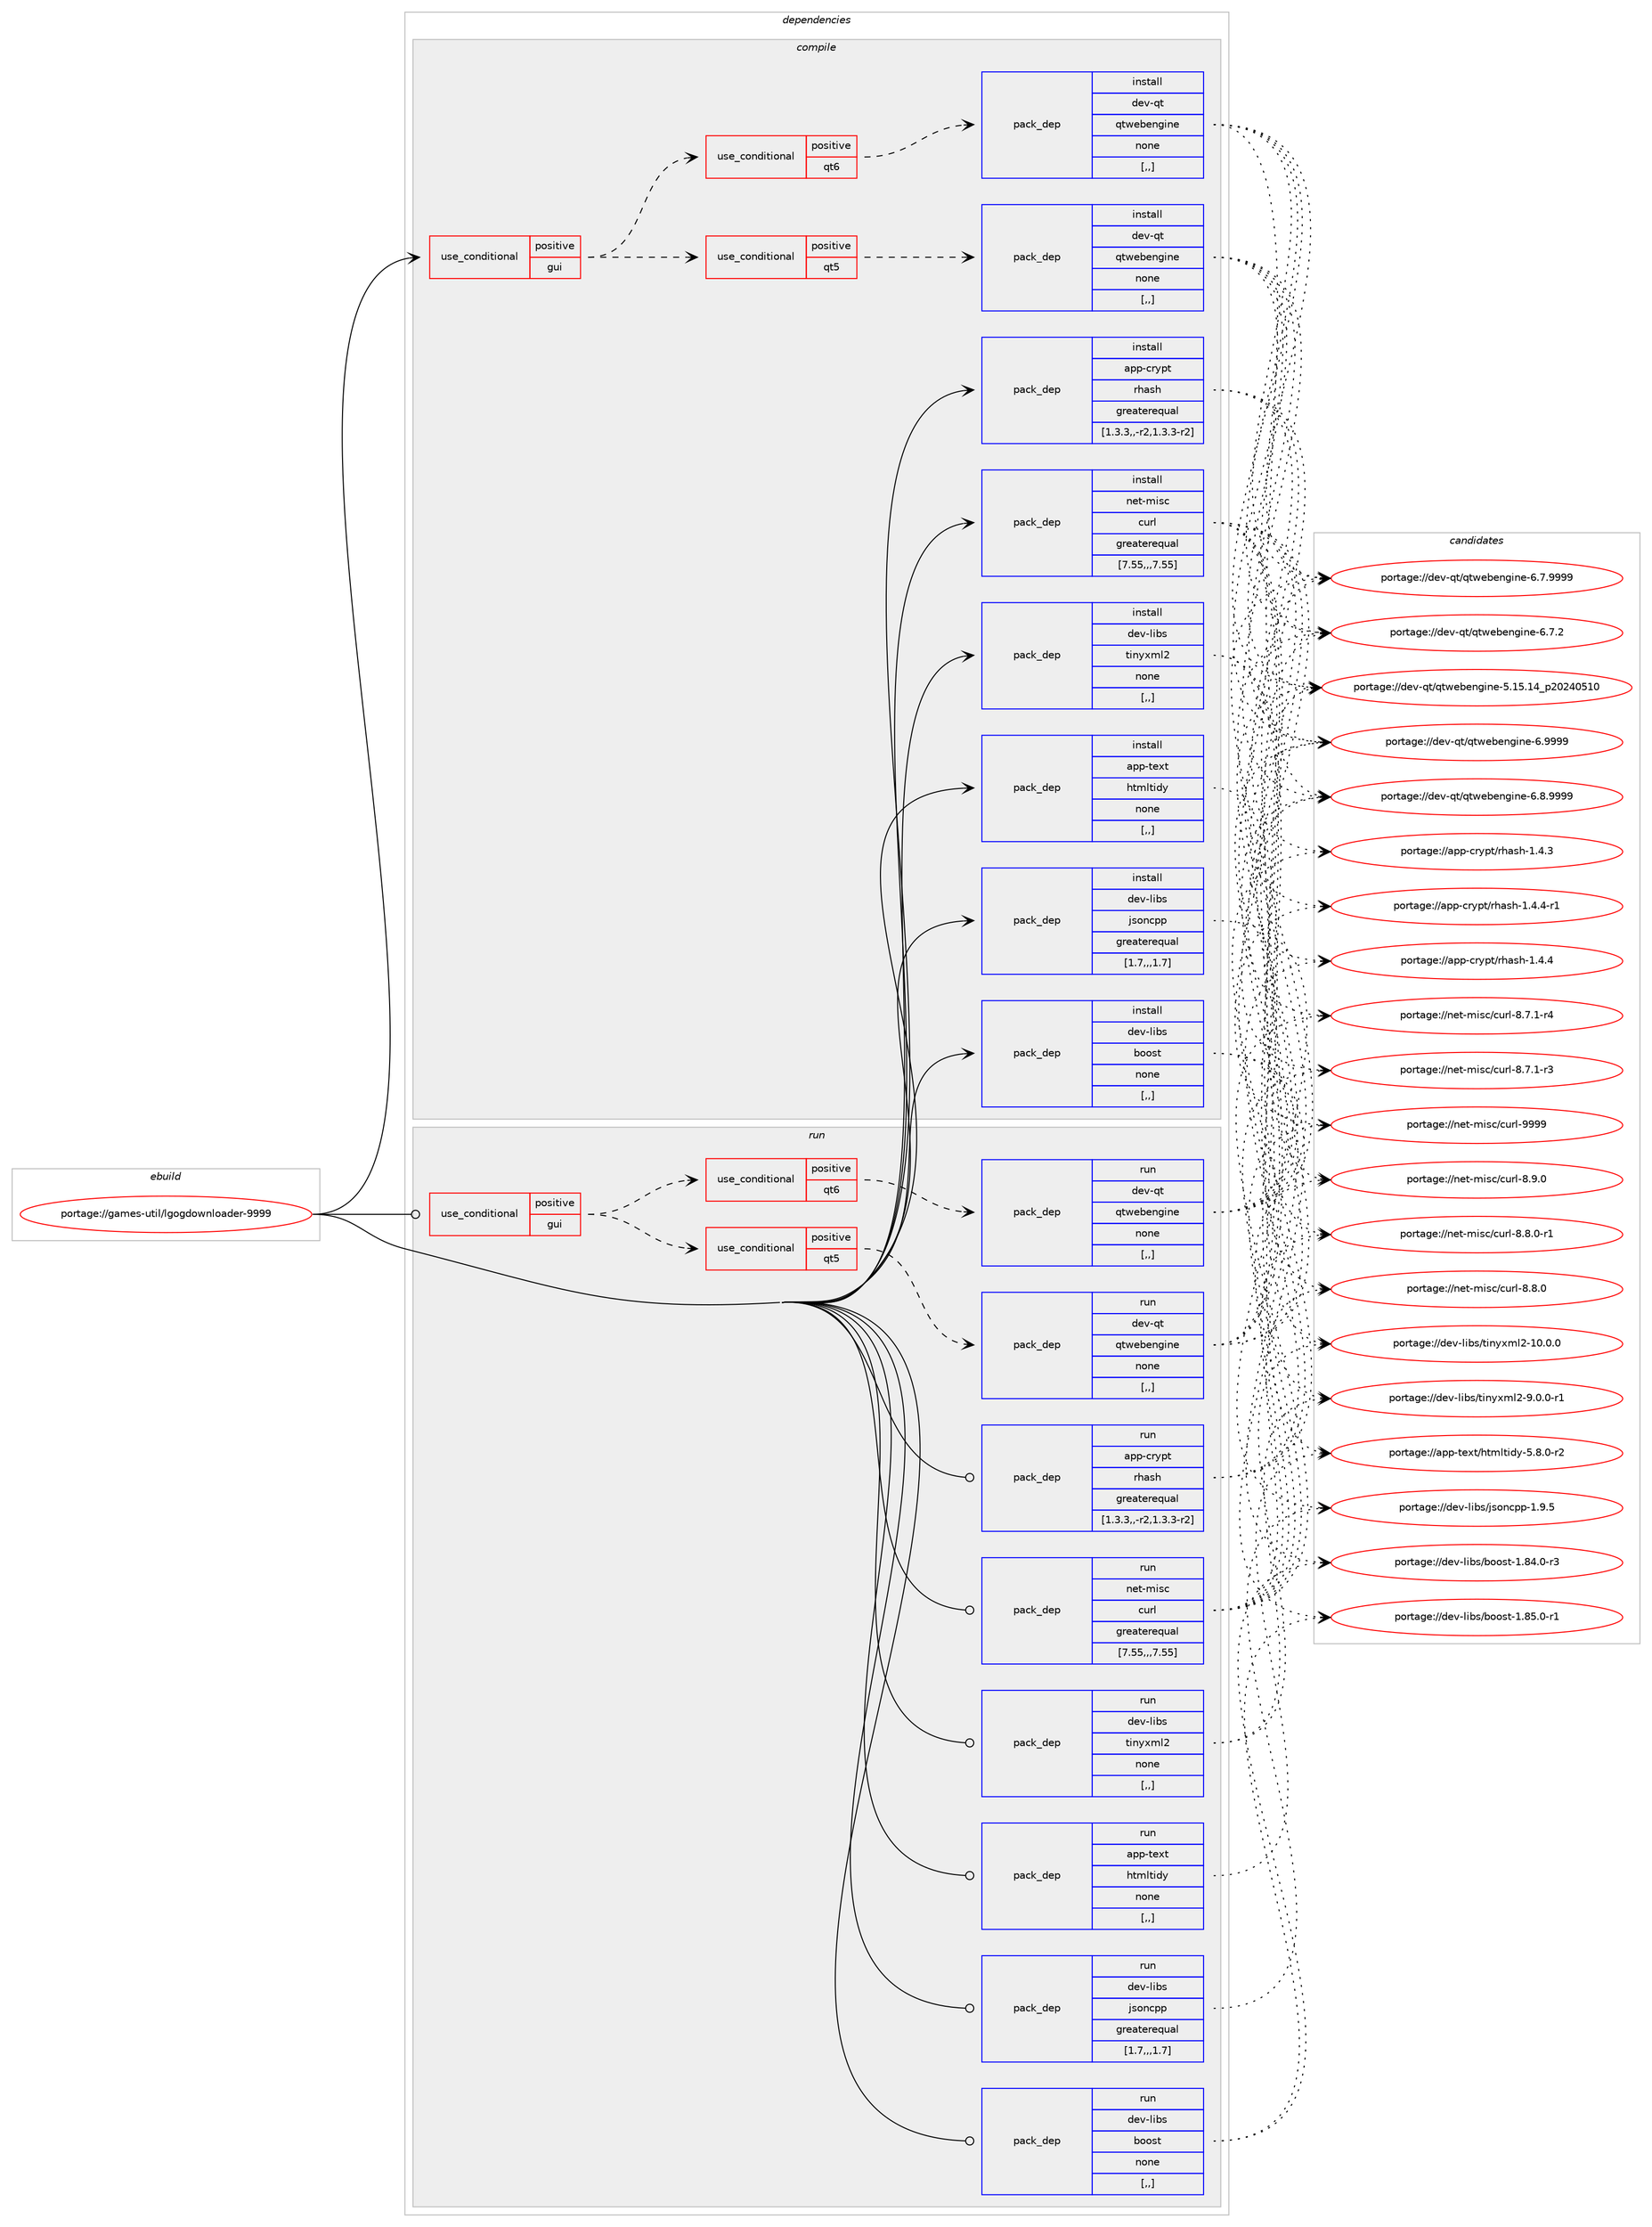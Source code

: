 digraph prolog {

# *************
# Graph options
# *************

newrank=true;
concentrate=true;
compound=true;
graph [rankdir=LR,fontname=Helvetica,fontsize=10,ranksep=1.5];#, ranksep=2.5, nodesep=0.2];
edge  [arrowhead=vee];
node  [fontname=Helvetica,fontsize=10];

# **********
# The ebuild
# **********

subgraph cluster_leftcol {
color=gray;
label=<<i>ebuild</i>>;
id [label="portage://games-util/lgogdownloader-9999", color=red, width=4, href="../games-util/lgogdownloader-9999.svg"];
}

# ****************
# The dependencies
# ****************

subgraph cluster_midcol {
color=gray;
label=<<i>dependencies</i>>;
subgraph cluster_compile {
fillcolor="#eeeeee";
style=filled;
label=<<i>compile</i>>;
subgraph cond64935 {
dependency235444 [label=<<TABLE BORDER="0" CELLBORDER="1" CELLSPACING="0" CELLPADDING="4"><TR><TD ROWSPAN="3" CELLPADDING="10">use_conditional</TD></TR><TR><TD>positive</TD></TR><TR><TD>gui</TD></TR></TABLE>>, shape=none, color=red];
subgraph cond64936 {
dependency235445 [label=<<TABLE BORDER="0" CELLBORDER="1" CELLSPACING="0" CELLPADDING="4"><TR><TD ROWSPAN="3" CELLPADDING="10">use_conditional</TD></TR><TR><TD>positive</TD></TR><TR><TD>qt5</TD></TR></TABLE>>, shape=none, color=red];
subgraph pack168986 {
dependency235446 [label=<<TABLE BORDER="0" CELLBORDER="1" CELLSPACING="0" CELLPADDING="4" WIDTH="220"><TR><TD ROWSPAN="6" CELLPADDING="30">pack_dep</TD></TR><TR><TD WIDTH="110">install</TD></TR><TR><TD>dev-qt</TD></TR><TR><TD>qtwebengine</TD></TR><TR><TD>none</TD></TR><TR><TD>[,,]</TD></TR></TABLE>>, shape=none, color=blue];
}
dependency235445:e -> dependency235446:w [weight=20,style="dashed",arrowhead="vee"];
}
dependency235444:e -> dependency235445:w [weight=20,style="dashed",arrowhead="vee"];
subgraph cond64937 {
dependency235447 [label=<<TABLE BORDER="0" CELLBORDER="1" CELLSPACING="0" CELLPADDING="4"><TR><TD ROWSPAN="3" CELLPADDING="10">use_conditional</TD></TR><TR><TD>positive</TD></TR><TR><TD>qt6</TD></TR></TABLE>>, shape=none, color=red];
subgraph pack168987 {
dependency235448 [label=<<TABLE BORDER="0" CELLBORDER="1" CELLSPACING="0" CELLPADDING="4" WIDTH="220"><TR><TD ROWSPAN="6" CELLPADDING="30">pack_dep</TD></TR><TR><TD WIDTH="110">install</TD></TR><TR><TD>dev-qt</TD></TR><TR><TD>qtwebengine</TD></TR><TR><TD>none</TD></TR><TR><TD>[,,]</TD></TR></TABLE>>, shape=none, color=blue];
}
dependency235447:e -> dependency235448:w [weight=20,style="dashed",arrowhead="vee"];
}
dependency235444:e -> dependency235447:w [weight=20,style="dashed",arrowhead="vee"];
}
id:e -> dependency235444:w [weight=20,style="solid",arrowhead="vee"];
subgraph pack168988 {
dependency235449 [label=<<TABLE BORDER="0" CELLBORDER="1" CELLSPACING="0" CELLPADDING="4" WIDTH="220"><TR><TD ROWSPAN="6" CELLPADDING="30">pack_dep</TD></TR><TR><TD WIDTH="110">install</TD></TR><TR><TD>app-crypt</TD></TR><TR><TD>rhash</TD></TR><TR><TD>greaterequal</TD></TR><TR><TD>[1.3.3,,-r2,1.3.3-r2]</TD></TR></TABLE>>, shape=none, color=blue];
}
id:e -> dependency235449:w [weight=20,style="solid",arrowhead="vee"];
subgraph pack168989 {
dependency235450 [label=<<TABLE BORDER="0" CELLBORDER="1" CELLSPACING="0" CELLPADDING="4" WIDTH="220"><TR><TD ROWSPAN="6" CELLPADDING="30">pack_dep</TD></TR><TR><TD WIDTH="110">install</TD></TR><TR><TD>app-text</TD></TR><TR><TD>htmltidy</TD></TR><TR><TD>none</TD></TR><TR><TD>[,,]</TD></TR></TABLE>>, shape=none, color=blue];
}
id:e -> dependency235450:w [weight=20,style="solid",arrowhead="vee"];
subgraph pack168990 {
dependency235451 [label=<<TABLE BORDER="0" CELLBORDER="1" CELLSPACING="0" CELLPADDING="4" WIDTH="220"><TR><TD ROWSPAN="6" CELLPADDING="30">pack_dep</TD></TR><TR><TD WIDTH="110">install</TD></TR><TR><TD>dev-libs</TD></TR><TR><TD>boost</TD></TR><TR><TD>none</TD></TR><TR><TD>[,,]</TD></TR></TABLE>>, shape=none, color=blue];
}
id:e -> dependency235451:w [weight=20,style="solid",arrowhead="vee"];
subgraph pack168991 {
dependency235452 [label=<<TABLE BORDER="0" CELLBORDER="1" CELLSPACING="0" CELLPADDING="4" WIDTH="220"><TR><TD ROWSPAN="6" CELLPADDING="30">pack_dep</TD></TR><TR><TD WIDTH="110">install</TD></TR><TR><TD>dev-libs</TD></TR><TR><TD>jsoncpp</TD></TR><TR><TD>greaterequal</TD></TR><TR><TD>[1.7,,,1.7]</TD></TR></TABLE>>, shape=none, color=blue];
}
id:e -> dependency235452:w [weight=20,style="solid",arrowhead="vee"];
subgraph pack168992 {
dependency235453 [label=<<TABLE BORDER="0" CELLBORDER="1" CELLSPACING="0" CELLPADDING="4" WIDTH="220"><TR><TD ROWSPAN="6" CELLPADDING="30">pack_dep</TD></TR><TR><TD WIDTH="110">install</TD></TR><TR><TD>dev-libs</TD></TR><TR><TD>tinyxml2</TD></TR><TR><TD>none</TD></TR><TR><TD>[,,]</TD></TR></TABLE>>, shape=none, color=blue];
}
id:e -> dependency235453:w [weight=20,style="solid",arrowhead="vee"];
subgraph pack168993 {
dependency235454 [label=<<TABLE BORDER="0" CELLBORDER="1" CELLSPACING="0" CELLPADDING="4" WIDTH="220"><TR><TD ROWSPAN="6" CELLPADDING="30">pack_dep</TD></TR><TR><TD WIDTH="110">install</TD></TR><TR><TD>net-misc</TD></TR><TR><TD>curl</TD></TR><TR><TD>greaterequal</TD></TR><TR><TD>[7.55,,,7.55]</TD></TR></TABLE>>, shape=none, color=blue];
}
id:e -> dependency235454:w [weight=20,style="solid",arrowhead="vee"];
}
subgraph cluster_compileandrun {
fillcolor="#eeeeee";
style=filled;
label=<<i>compile and run</i>>;
}
subgraph cluster_run {
fillcolor="#eeeeee";
style=filled;
label=<<i>run</i>>;
subgraph cond64938 {
dependency235455 [label=<<TABLE BORDER="0" CELLBORDER="1" CELLSPACING="0" CELLPADDING="4"><TR><TD ROWSPAN="3" CELLPADDING="10">use_conditional</TD></TR><TR><TD>positive</TD></TR><TR><TD>gui</TD></TR></TABLE>>, shape=none, color=red];
subgraph cond64939 {
dependency235456 [label=<<TABLE BORDER="0" CELLBORDER="1" CELLSPACING="0" CELLPADDING="4"><TR><TD ROWSPAN="3" CELLPADDING="10">use_conditional</TD></TR><TR><TD>positive</TD></TR><TR><TD>qt5</TD></TR></TABLE>>, shape=none, color=red];
subgraph pack168994 {
dependency235457 [label=<<TABLE BORDER="0" CELLBORDER="1" CELLSPACING="0" CELLPADDING="4" WIDTH="220"><TR><TD ROWSPAN="6" CELLPADDING="30">pack_dep</TD></TR><TR><TD WIDTH="110">run</TD></TR><TR><TD>dev-qt</TD></TR><TR><TD>qtwebengine</TD></TR><TR><TD>none</TD></TR><TR><TD>[,,]</TD></TR></TABLE>>, shape=none, color=blue];
}
dependency235456:e -> dependency235457:w [weight=20,style="dashed",arrowhead="vee"];
}
dependency235455:e -> dependency235456:w [weight=20,style="dashed",arrowhead="vee"];
subgraph cond64940 {
dependency235458 [label=<<TABLE BORDER="0" CELLBORDER="1" CELLSPACING="0" CELLPADDING="4"><TR><TD ROWSPAN="3" CELLPADDING="10">use_conditional</TD></TR><TR><TD>positive</TD></TR><TR><TD>qt6</TD></TR></TABLE>>, shape=none, color=red];
subgraph pack168995 {
dependency235459 [label=<<TABLE BORDER="0" CELLBORDER="1" CELLSPACING="0" CELLPADDING="4" WIDTH="220"><TR><TD ROWSPAN="6" CELLPADDING="30">pack_dep</TD></TR><TR><TD WIDTH="110">run</TD></TR><TR><TD>dev-qt</TD></TR><TR><TD>qtwebengine</TD></TR><TR><TD>none</TD></TR><TR><TD>[,,]</TD></TR></TABLE>>, shape=none, color=blue];
}
dependency235458:e -> dependency235459:w [weight=20,style="dashed",arrowhead="vee"];
}
dependency235455:e -> dependency235458:w [weight=20,style="dashed",arrowhead="vee"];
}
id:e -> dependency235455:w [weight=20,style="solid",arrowhead="odot"];
subgraph pack168996 {
dependency235460 [label=<<TABLE BORDER="0" CELLBORDER="1" CELLSPACING="0" CELLPADDING="4" WIDTH="220"><TR><TD ROWSPAN="6" CELLPADDING="30">pack_dep</TD></TR><TR><TD WIDTH="110">run</TD></TR><TR><TD>app-crypt</TD></TR><TR><TD>rhash</TD></TR><TR><TD>greaterequal</TD></TR><TR><TD>[1.3.3,,-r2,1.3.3-r2]</TD></TR></TABLE>>, shape=none, color=blue];
}
id:e -> dependency235460:w [weight=20,style="solid",arrowhead="odot"];
subgraph pack168997 {
dependency235461 [label=<<TABLE BORDER="0" CELLBORDER="1" CELLSPACING="0" CELLPADDING="4" WIDTH="220"><TR><TD ROWSPAN="6" CELLPADDING="30">pack_dep</TD></TR><TR><TD WIDTH="110">run</TD></TR><TR><TD>app-text</TD></TR><TR><TD>htmltidy</TD></TR><TR><TD>none</TD></TR><TR><TD>[,,]</TD></TR></TABLE>>, shape=none, color=blue];
}
id:e -> dependency235461:w [weight=20,style="solid",arrowhead="odot"];
subgraph pack168998 {
dependency235462 [label=<<TABLE BORDER="0" CELLBORDER="1" CELLSPACING="0" CELLPADDING="4" WIDTH="220"><TR><TD ROWSPAN="6" CELLPADDING="30">pack_dep</TD></TR><TR><TD WIDTH="110">run</TD></TR><TR><TD>dev-libs</TD></TR><TR><TD>boost</TD></TR><TR><TD>none</TD></TR><TR><TD>[,,]</TD></TR></TABLE>>, shape=none, color=blue];
}
id:e -> dependency235462:w [weight=20,style="solid",arrowhead="odot"];
subgraph pack168999 {
dependency235463 [label=<<TABLE BORDER="0" CELLBORDER="1" CELLSPACING="0" CELLPADDING="4" WIDTH="220"><TR><TD ROWSPAN="6" CELLPADDING="30">pack_dep</TD></TR><TR><TD WIDTH="110">run</TD></TR><TR><TD>dev-libs</TD></TR><TR><TD>jsoncpp</TD></TR><TR><TD>greaterequal</TD></TR><TR><TD>[1.7,,,1.7]</TD></TR></TABLE>>, shape=none, color=blue];
}
id:e -> dependency235463:w [weight=20,style="solid",arrowhead="odot"];
subgraph pack169000 {
dependency235464 [label=<<TABLE BORDER="0" CELLBORDER="1" CELLSPACING="0" CELLPADDING="4" WIDTH="220"><TR><TD ROWSPAN="6" CELLPADDING="30">pack_dep</TD></TR><TR><TD WIDTH="110">run</TD></TR><TR><TD>dev-libs</TD></TR><TR><TD>tinyxml2</TD></TR><TR><TD>none</TD></TR><TR><TD>[,,]</TD></TR></TABLE>>, shape=none, color=blue];
}
id:e -> dependency235464:w [weight=20,style="solid",arrowhead="odot"];
subgraph pack169001 {
dependency235465 [label=<<TABLE BORDER="0" CELLBORDER="1" CELLSPACING="0" CELLPADDING="4" WIDTH="220"><TR><TD ROWSPAN="6" CELLPADDING="30">pack_dep</TD></TR><TR><TD WIDTH="110">run</TD></TR><TR><TD>net-misc</TD></TR><TR><TD>curl</TD></TR><TR><TD>greaterequal</TD></TR><TR><TD>[7.55,,,7.55]</TD></TR></TABLE>>, shape=none, color=blue];
}
id:e -> dependency235465:w [weight=20,style="solid",arrowhead="odot"];
}
}

# **************
# The candidates
# **************

subgraph cluster_choices {
rank=same;
color=gray;
label=<<i>candidates</i>>;

subgraph choice168986 {
color=black;
nodesep=1;
choice10010111845113116471131161191019810111010310511010145544657575757 [label="portage://dev-qt/qtwebengine-6.9999", color=red, width=4,href="../dev-qt/qtwebengine-6.9999.svg"];
choice100101118451131164711311611910198101110103105110101455446564657575757 [label="portage://dev-qt/qtwebengine-6.8.9999", color=red, width=4,href="../dev-qt/qtwebengine-6.8.9999.svg"];
choice100101118451131164711311611910198101110103105110101455446554657575757 [label="portage://dev-qt/qtwebengine-6.7.9999", color=red, width=4,href="../dev-qt/qtwebengine-6.7.9999.svg"];
choice100101118451131164711311611910198101110103105110101455446554650 [label="portage://dev-qt/qtwebengine-6.7.2", color=red, width=4,href="../dev-qt/qtwebengine-6.7.2.svg"];
choice1001011184511311647113116119101981011101031051101014553464953464952951125048505248534948 [label="portage://dev-qt/qtwebengine-5.15.14_p20240510", color=red, width=4,href="../dev-qt/qtwebengine-5.15.14_p20240510.svg"];
dependency235446:e -> choice10010111845113116471131161191019810111010310511010145544657575757:w [style=dotted,weight="100"];
dependency235446:e -> choice100101118451131164711311611910198101110103105110101455446564657575757:w [style=dotted,weight="100"];
dependency235446:e -> choice100101118451131164711311611910198101110103105110101455446554657575757:w [style=dotted,weight="100"];
dependency235446:e -> choice100101118451131164711311611910198101110103105110101455446554650:w [style=dotted,weight="100"];
dependency235446:e -> choice1001011184511311647113116119101981011101031051101014553464953464952951125048505248534948:w [style=dotted,weight="100"];
}
subgraph choice168987 {
color=black;
nodesep=1;
choice10010111845113116471131161191019810111010310511010145544657575757 [label="portage://dev-qt/qtwebengine-6.9999", color=red, width=4,href="../dev-qt/qtwebengine-6.9999.svg"];
choice100101118451131164711311611910198101110103105110101455446564657575757 [label="portage://dev-qt/qtwebengine-6.8.9999", color=red, width=4,href="../dev-qt/qtwebengine-6.8.9999.svg"];
choice100101118451131164711311611910198101110103105110101455446554657575757 [label="portage://dev-qt/qtwebengine-6.7.9999", color=red, width=4,href="../dev-qt/qtwebengine-6.7.9999.svg"];
choice100101118451131164711311611910198101110103105110101455446554650 [label="portage://dev-qt/qtwebengine-6.7.2", color=red, width=4,href="../dev-qt/qtwebengine-6.7.2.svg"];
choice1001011184511311647113116119101981011101031051101014553464953464952951125048505248534948 [label="portage://dev-qt/qtwebengine-5.15.14_p20240510", color=red, width=4,href="../dev-qt/qtwebengine-5.15.14_p20240510.svg"];
dependency235448:e -> choice10010111845113116471131161191019810111010310511010145544657575757:w [style=dotted,weight="100"];
dependency235448:e -> choice100101118451131164711311611910198101110103105110101455446564657575757:w [style=dotted,weight="100"];
dependency235448:e -> choice100101118451131164711311611910198101110103105110101455446554657575757:w [style=dotted,weight="100"];
dependency235448:e -> choice100101118451131164711311611910198101110103105110101455446554650:w [style=dotted,weight="100"];
dependency235448:e -> choice1001011184511311647113116119101981011101031051101014553464953464952951125048505248534948:w [style=dotted,weight="100"];
}
subgraph choice168988 {
color=black;
nodesep=1;
choice97112112459911412111211647114104971151044549465246524511449 [label="portage://app-crypt/rhash-1.4.4-r1", color=red, width=4,href="../app-crypt/rhash-1.4.4-r1.svg"];
choice9711211245991141211121164711410497115104454946524652 [label="portage://app-crypt/rhash-1.4.4", color=red, width=4,href="../app-crypt/rhash-1.4.4.svg"];
choice9711211245991141211121164711410497115104454946524651 [label="portage://app-crypt/rhash-1.4.3", color=red, width=4,href="../app-crypt/rhash-1.4.3.svg"];
dependency235449:e -> choice97112112459911412111211647114104971151044549465246524511449:w [style=dotted,weight="100"];
dependency235449:e -> choice9711211245991141211121164711410497115104454946524652:w [style=dotted,weight="100"];
dependency235449:e -> choice9711211245991141211121164711410497115104454946524651:w [style=dotted,weight="100"];
}
subgraph choice168989 {
color=black;
nodesep=1;
choice9711211245116101120116471041161091081161051001214553465646484511450 [label="portage://app-text/htmltidy-5.8.0-r2", color=red, width=4,href="../app-text/htmltidy-5.8.0-r2.svg"];
dependency235450:e -> choice9711211245116101120116471041161091081161051001214553465646484511450:w [style=dotted,weight="100"];
}
subgraph choice168990 {
color=black;
nodesep=1;
choice10010111845108105981154798111111115116454946565346484511449 [label="portage://dev-libs/boost-1.85.0-r1", color=red, width=4,href="../dev-libs/boost-1.85.0-r1.svg"];
choice10010111845108105981154798111111115116454946565246484511451 [label="portage://dev-libs/boost-1.84.0-r3", color=red, width=4,href="../dev-libs/boost-1.84.0-r3.svg"];
dependency235451:e -> choice10010111845108105981154798111111115116454946565346484511449:w [style=dotted,weight="100"];
dependency235451:e -> choice10010111845108105981154798111111115116454946565246484511451:w [style=dotted,weight="100"];
}
subgraph choice168991 {
color=black;
nodesep=1;
choice10010111845108105981154710611511111099112112454946574653 [label="portage://dev-libs/jsoncpp-1.9.5", color=red, width=4,href="../dev-libs/jsoncpp-1.9.5.svg"];
dependency235452:e -> choice10010111845108105981154710611511111099112112454946574653:w [style=dotted,weight="100"];
}
subgraph choice168992 {
color=black;
nodesep=1;
choice1001011184510810598115471161051101211201091085045494846484648 [label="portage://dev-libs/tinyxml2-10.0.0", color=red, width=4,href="../dev-libs/tinyxml2-10.0.0.svg"];
choice100101118451081059811547116105110121120109108504557464846484511449 [label="portage://dev-libs/tinyxml2-9.0.0-r1", color=red, width=4,href="../dev-libs/tinyxml2-9.0.0-r1.svg"];
dependency235453:e -> choice1001011184510810598115471161051101211201091085045494846484648:w [style=dotted,weight="100"];
dependency235453:e -> choice100101118451081059811547116105110121120109108504557464846484511449:w [style=dotted,weight="100"];
}
subgraph choice168993 {
color=black;
nodesep=1;
choice110101116451091051159947991171141084557575757 [label="portage://net-misc/curl-9999", color=red, width=4,href="../net-misc/curl-9999.svg"];
choice11010111645109105115994799117114108455646574648 [label="portage://net-misc/curl-8.9.0", color=red, width=4,href="../net-misc/curl-8.9.0.svg"];
choice110101116451091051159947991171141084556465646484511449 [label="portage://net-misc/curl-8.8.0-r1", color=red, width=4,href="../net-misc/curl-8.8.0-r1.svg"];
choice11010111645109105115994799117114108455646564648 [label="portage://net-misc/curl-8.8.0", color=red, width=4,href="../net-misc/curl-8.8.0.svg"];
choice110101116451091051159947991171141084556465546494511452 [label="portage://net-misc/curl-8.7.1-r4", color=red, width=4,href="../net-misc/curl-8.7.1-r4.svg"];
choice110101116451091051159947991171141084556465546494511451 [label="portage://net-misc/curl-8.7.1-r3", color=red, width=4,href="../net-misc/curl-8.7.1-r3.svg"];
dependency235454:e -> choice110101116451091051159947991171141084557575757:w [style=dotted,weight="100"];
dependency235454:e -> choice11010111645109105115994799117114108455646574648:w [style=dotted,weight="100"];
dependency235454:e -> choice110101116451091051159947991171141084556465646484511449:w [style=dotted,weight="100"];
dependency235454:e -> choice11010111645109105115994799117114108455646564648:w [style=dotted,weight="100"];
dependency235454:e -> choice110101116451091051159947991171141084556465546494511452:w [style=dotted,weight="100"];
dependency235454:e -> choice110101116451091051159947991171141084556465546494511451:w [style=dotted,weight="100"];
}
subgraph choice168994 {
color=black;
nodesep=1;
choice10010111845113116471131161191019810111010310511010145544657575757 [label="portage://dev-qt/qtwebengine-6.9999", color=red, width=4,href="../dev-qt/qtwebengine-6.9999.svg"];
choice100101118451131164711311611910198101110103105110101455446564657575757 [label="portage://dev-qt/qtwebengine-6.8.9999", color=red, width=4,href="../dev-qt/qtwebengine-6.8.9999.svg"];
choice100101118451131164711311611910198101110103105110101455446554657575757 [label="portage://dev-qt/qtwebengine-6.7.9999", color=red, width=4,href="../dev-qt/qtwebengine-6.7.9999.svg"];
choice100101118451131164711311611910198101110103105110101455446554650 [label="portage://dev-qt/qtwebengine-6.7.2", color=red, width=4,href="../dev-qt/qtwebengine-6.7.2.svg"];
choice1001011184511311647113116119101981011101031051101014553464953464952951125048505248534948 [label="portage://dev-qt/qtwebengine-5.15.14_p20240510", color=red, width=4,href="../dev-qt/qtwebengine-5.15.14_p20240510.svg"];
dependency235457:e -> choice10010111845113116471131161191019810111010310511010145544657575757:w [style=dotted,weight="100"];
dependency235457:e -> choice100101118451131164711311611910198101110103105110101455446564657575757:w [style=dotted,weight="100"];
dependency235457:e -> choice100101118451131164711311611910198101110103105110101455446554657575757:w [style=dotted,weight="100"];
dependency235457:e -> choice100101118451131164711311611910198101110103105110101455446554650:w [style=dotted,weight="100"];
dependency235457:e -> choice1001011184511311647113116119101981011101031051101014553464953464952951125048505248534948:w [style=dotted,weight="100"];
}
subgraph choice168995 {
color=black;
nodesep=1;
choice10010111845113116471131161191019810111010310511010145544657575757 [label="portage://dev-qt/qtwebengine-6.9999", color=red, width=4,href="../dev-qt/qtwebengine-6.9999.svg"];
choice100101118451131164711311611910198101110103105110101455446564657575757 [label="portage://dev-qt/qtwebengine-6.8.9999", color=red, width=4,href="../dev-qt/qtwebengine-6.8.9999.svg"];
choice100101118451131164711311611910198101110103105110101455446554657575757 [label="portage://dev-qt/qtwebengine-6.7.9999", color=red, width=4,href="../dev-qt/qtwebengine-6.7.9999.svg"];
choice100101118451131164711311611910198101110103105110101455446554650 [label="portage://dev-qt/qtwebengine-6.7.2", color=red, width=4,href="../dev-qt/qtwebengine-6.7.2.svg"];
choice1001011184511311647113116119101981011101031051101014553464953464952951125048505248534948 [label="portage://dev-qt/qtwebengine-5.15.14_p20240510", color=red, width=4,href="../dev-qt/qtwebengine-5.15.14_p20240510.svg"];
dependency235459:e -> choice10010111845113116471131161191019810111010310511010145544657575757:w [style=dotted,weight="100"];
dependency235459:e -> choice100101118451131164711311611910198101110103105110101455446564657575757:w [style=dotted,weight="100"];
dependency235459:e -> choice100101118451131164711311611910198101110103105110101455446554657575757:w [style=dotted,weight="100"];
dependency235459:e -> choice100101118451131164711311611910198101110103105110101455446554650:w [style=dotted,weight="100"];
dependency235459:e -> choice1001011184511311647113116119101981011101031051101014553464953464952951125048505248534948:w [style=dotted,weight="100"];
}
subgraph choice168996 {
color=black;
nodesep=1;
choice97112112459911412111211647114104971151044549465246524511449 [label="portage://app-crypt/rhash-1.4.4-r1", color=red, width=4,href="../app-crypt/rhash-1.4.4-r1.svg"];
choice9711211245991141211121164711410497115104454946524652 [label="portage://app-crypt/rhash-1.4.4", color=red, width=4,href="../app-crypt/rhash-1.4.4.svg"];
choice9711211245991141211121164711410497115104454946524651 [label="portage://app-crypt/rhash-1.4.3", color=red, width=4,href="../app-crypt/rhash-1.4.3.svg"];
dependency235460:e -> choice97112112459911412111211647114104971151044549465246524511449:w [style=dotted,weight="100"];
dependency235460:e -> choice9711211245991141211121164711410497115104454946524652:w [style=dotted,weight="100"];
dependency235460:e -> choice9711211245991141211121164711410497115104454946524651:w [style=dotted,weight="100"];
}
subgraph choice168997 {
color=black;
nodesep=1;
choice9711211245116101120116471041161091081161051001214553465646484511450 [label="portage://app-text/htmltidy-5.8.0-r2", color=red, width=4,href="../app-text/htmltidy-5.8.0-r2.svg"];
dependency235461:e -> choice9711211245116101120116471041161091081161051001214553465646484511450:w [style=dotted,weight="100"];
}
subgraph choice168998 {
color=black;
nodesep=1;
choice10010111845108105981154798111111115116454946565346484511449 [label="portage://dev-libs/boost-1.85.0-r1", color=red, width=4,href="../dev-libs/boost-1.85.0-r1.svg"];
choice10010111845108105981154798111111115116454946565246484511451 [label="portage://dev-libs/boost-1.84.0-r3", color=red, width=4,href="../dev-libs/boost-1.84.0-r3.svg"];
dependency235462:e -> choice10010111845108105981154798111111115116454946565346484511449:w [style=dotted,weight="100"];
dependency235462:e -> choice10010111845108105981154798111111115116454946565246484511451:w [style=dotted,weight="100"];
}
subgraph choice168999 {
color=black;
nodesep=1;
choice10010111845108105981154710611511111099112112454946574653 [label="portage://dev-libs/jsoncpp-1.9.5", color=red, width=4,href="../dev-libs/jsoncpp-1.9.5.svg"];
dependency235463:e -> choice10010111845108105981154710611511111099112112454946574653:w [style=dotted,weight="100"];
}
subgraph choice169000 {
color=black;
nodesep=1;
choice1001011184510810598115471161051101211201091085045494846484648 [label="portage://dev-libs/tinyxml2-10.0.0", color=red, width=4,href="../dev-libs/tinyxml2-10.0.0.svg"];
choice100101118451081059811547116105110121120109108504557464846484511449 [label="portage://dev-libs/tinyxml2-9.0.0-r1", color=red, width=4,href="../dev-libs/tinyxml2-9.0.0-r1.svg"];
dependency235464:e -> choice1001011184510810598115471161051101211201091085045494846484648:w [style=dotted,weight="100"];
dependency235464:e -> choice100101118451081059811547116105110121120109108504557464846484511449:w [style=dotted,weight="100"];
}
subgraph choice169001 {
color=black;
nodesep=1;
choice110101116451091051159947991171141084557575757 [label="portage://net-misc/curl-9999", color=red, width=4,href="../net-misc/curl-9999.svg"];
choice11010111645109105115994799117114108455646574648 [label="portage://net-misc/curl-8.9.0", color=red, width=4,href="../net-misc/curl-8.9.0.svg"];
choice110101116451091051159947991171141084556465646484511449 [label="portage://net-misc/curl-8.8.0-r1", color=red, width=4,href="../net-misc/curl-8.8.0-r1.svg"];
choice11010111645109105115994799117114108455646564648 [label="portage://net-misc/curl-8.8.0", color=red, width=4,href="../net-misc/curl-8.8.0.svg"];
choice110101116451091051159947991171141084556465546494511452 [label="portage://net-misc/curl-8.7.1-r4", color=red, width=4,href="../net-misc/curl-8.7.1-r4.svg"];
choice110101116451091051159947991171141084556465546494511451 [label="portage://net-misc/curl-8.7.1-r3", color=red, width=4,href="../net-misc/curl-8.7.1-r3.svg"];
dependency235465:e -> choice110101116451091051159947991171141084557575757:w [style=dotted,weight="100"];
dependency235465:e -> choice11010111645109105115994799117114108455646574648:w [style=dotted,weight="100"];
dependency235465:e -> choice110101116451091051159947991171141084556465646484511449:w [style=dotted,weight="100"];
dependency235465:e -> choice11010111645109105115994799117114108455646564648:w [style=dotted,weight="100"];
dependency235465:e -> choice110101116451091051159947991171141084556465546494511452:w [style=dotted,weight="100"];
dependency235465:e -> choice110101116451091051159947991171141084556465546494511451:w [style=dotted,weight="100"];
}
}

}
